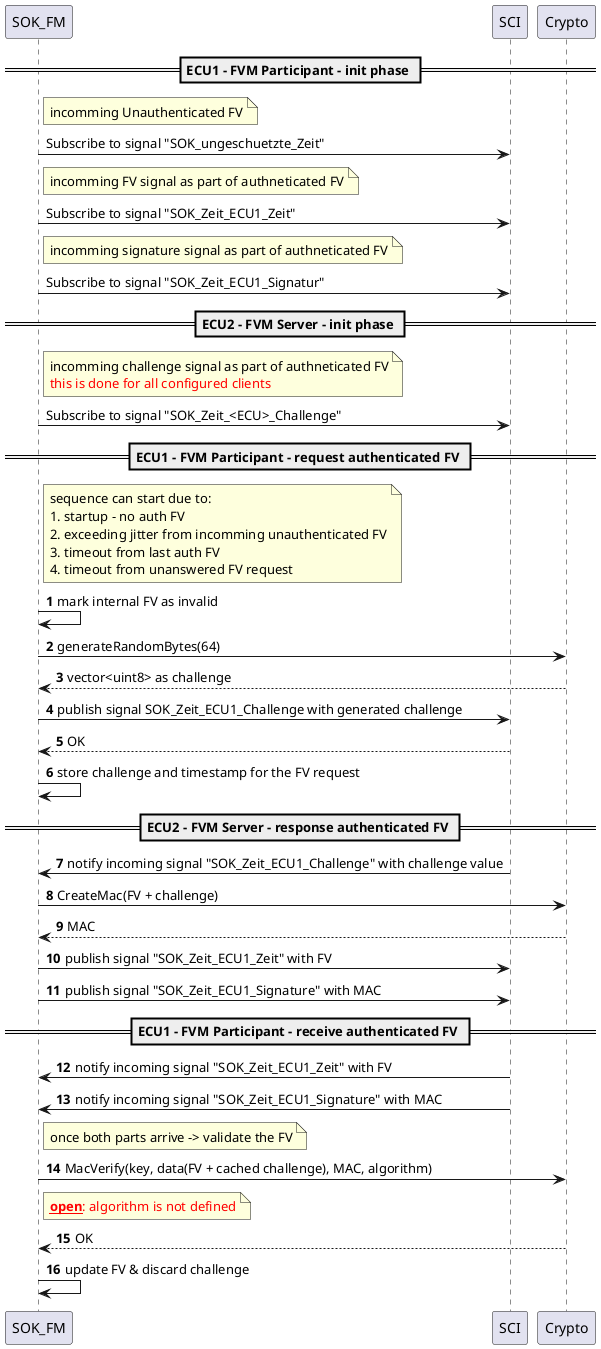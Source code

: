 @startuml freshness value distribution
!pragma teoz true

participant SOK_FM
participant SCI
participant Crypto

== ECU1 - FVM Participant - init phase ==
note right SOK_FM: incomming Unauthenticated FV
SOK_FM -> SCI: Subscribe to signal "SOK_ungeschuetzte_Zeit"
note right SOK_FM: incomming FV signal as part of authneticated FV
SOK_FM -> SCI: Subscribe to signal "SOK_Zeit_ECU1_Zeit"
note right SOK_FM: incomming signature signal as part of authneticated FV
SOK_FM -> SCI: Subscribe to signal "SOK_Zeit_ECU1_Signatur"
== ECU2 - FVM Server - init phase ==
note right SOK_FM: incomming challenge signal as part of authneticated FV\n<color: red>this is done for all configured clients
SOK_FM -> SCI: Subscribe to signal "SOK_Zeit_<ECU>_Challenge"

== ECU1 - FVM Participant - request authenticated FV ==
autonumber
note right SOK_FM
sequence can start due to:
1. startup - no auth FV
2. exceeding jitter from incomming unauthenticated FV
3. timeout from last auth FV
4. timeout from unanswered FV request
end note
SOK_FM -> SOK_FM: mark internal FV as invalid
SOK_FM -> Crypto: generateRandomBytes(64)
return vector<uint8> as challenge
SOK_FM -> SCI: publish signal SOK_Zeit_ECU1_Challenge with generated challenge
return OK
SOK_FM -> SOK_FM: store challenge and timestamp for the FV request

== ECU2 - FVM Server - response authenticated FV ==
SCI -> SOK_FM: notify incoming signal "SOK_Zeit_ECU1_Challenge" with challenge value
SOK_FM -> Crypto: CreateMac(FV + challenge)
return MAC
SOK_FM -> SCI: publish signal "SOK_Zeit_ECU1_Zeit" with FV
SOK_FM -> SCI: publish signal "SOK_Zeit_ECU1_Signature" with MAC

== ECU1 - FVM Participant - receive authenticated FV ==
SCI -> SOK_FM: notify incoming signal "SOK_Zeit_ECU1_Zeit" with FV
SCI -> SOK_FM: notify incoming signal "SOK_Zeit_ECU1_Signature" with MAC
note right SOK_FM: once both parts arrive -> validate the FV
SOK_FM -> Crypto: MacVerify(key, data(FV + cached challenge), MAC, algorithm)
note right SOK_FM: <color: red>**__open__**: algorithm is not defined
return OK
SOK_FM -> SOK_FM: update FV & discard challenge

@enduml